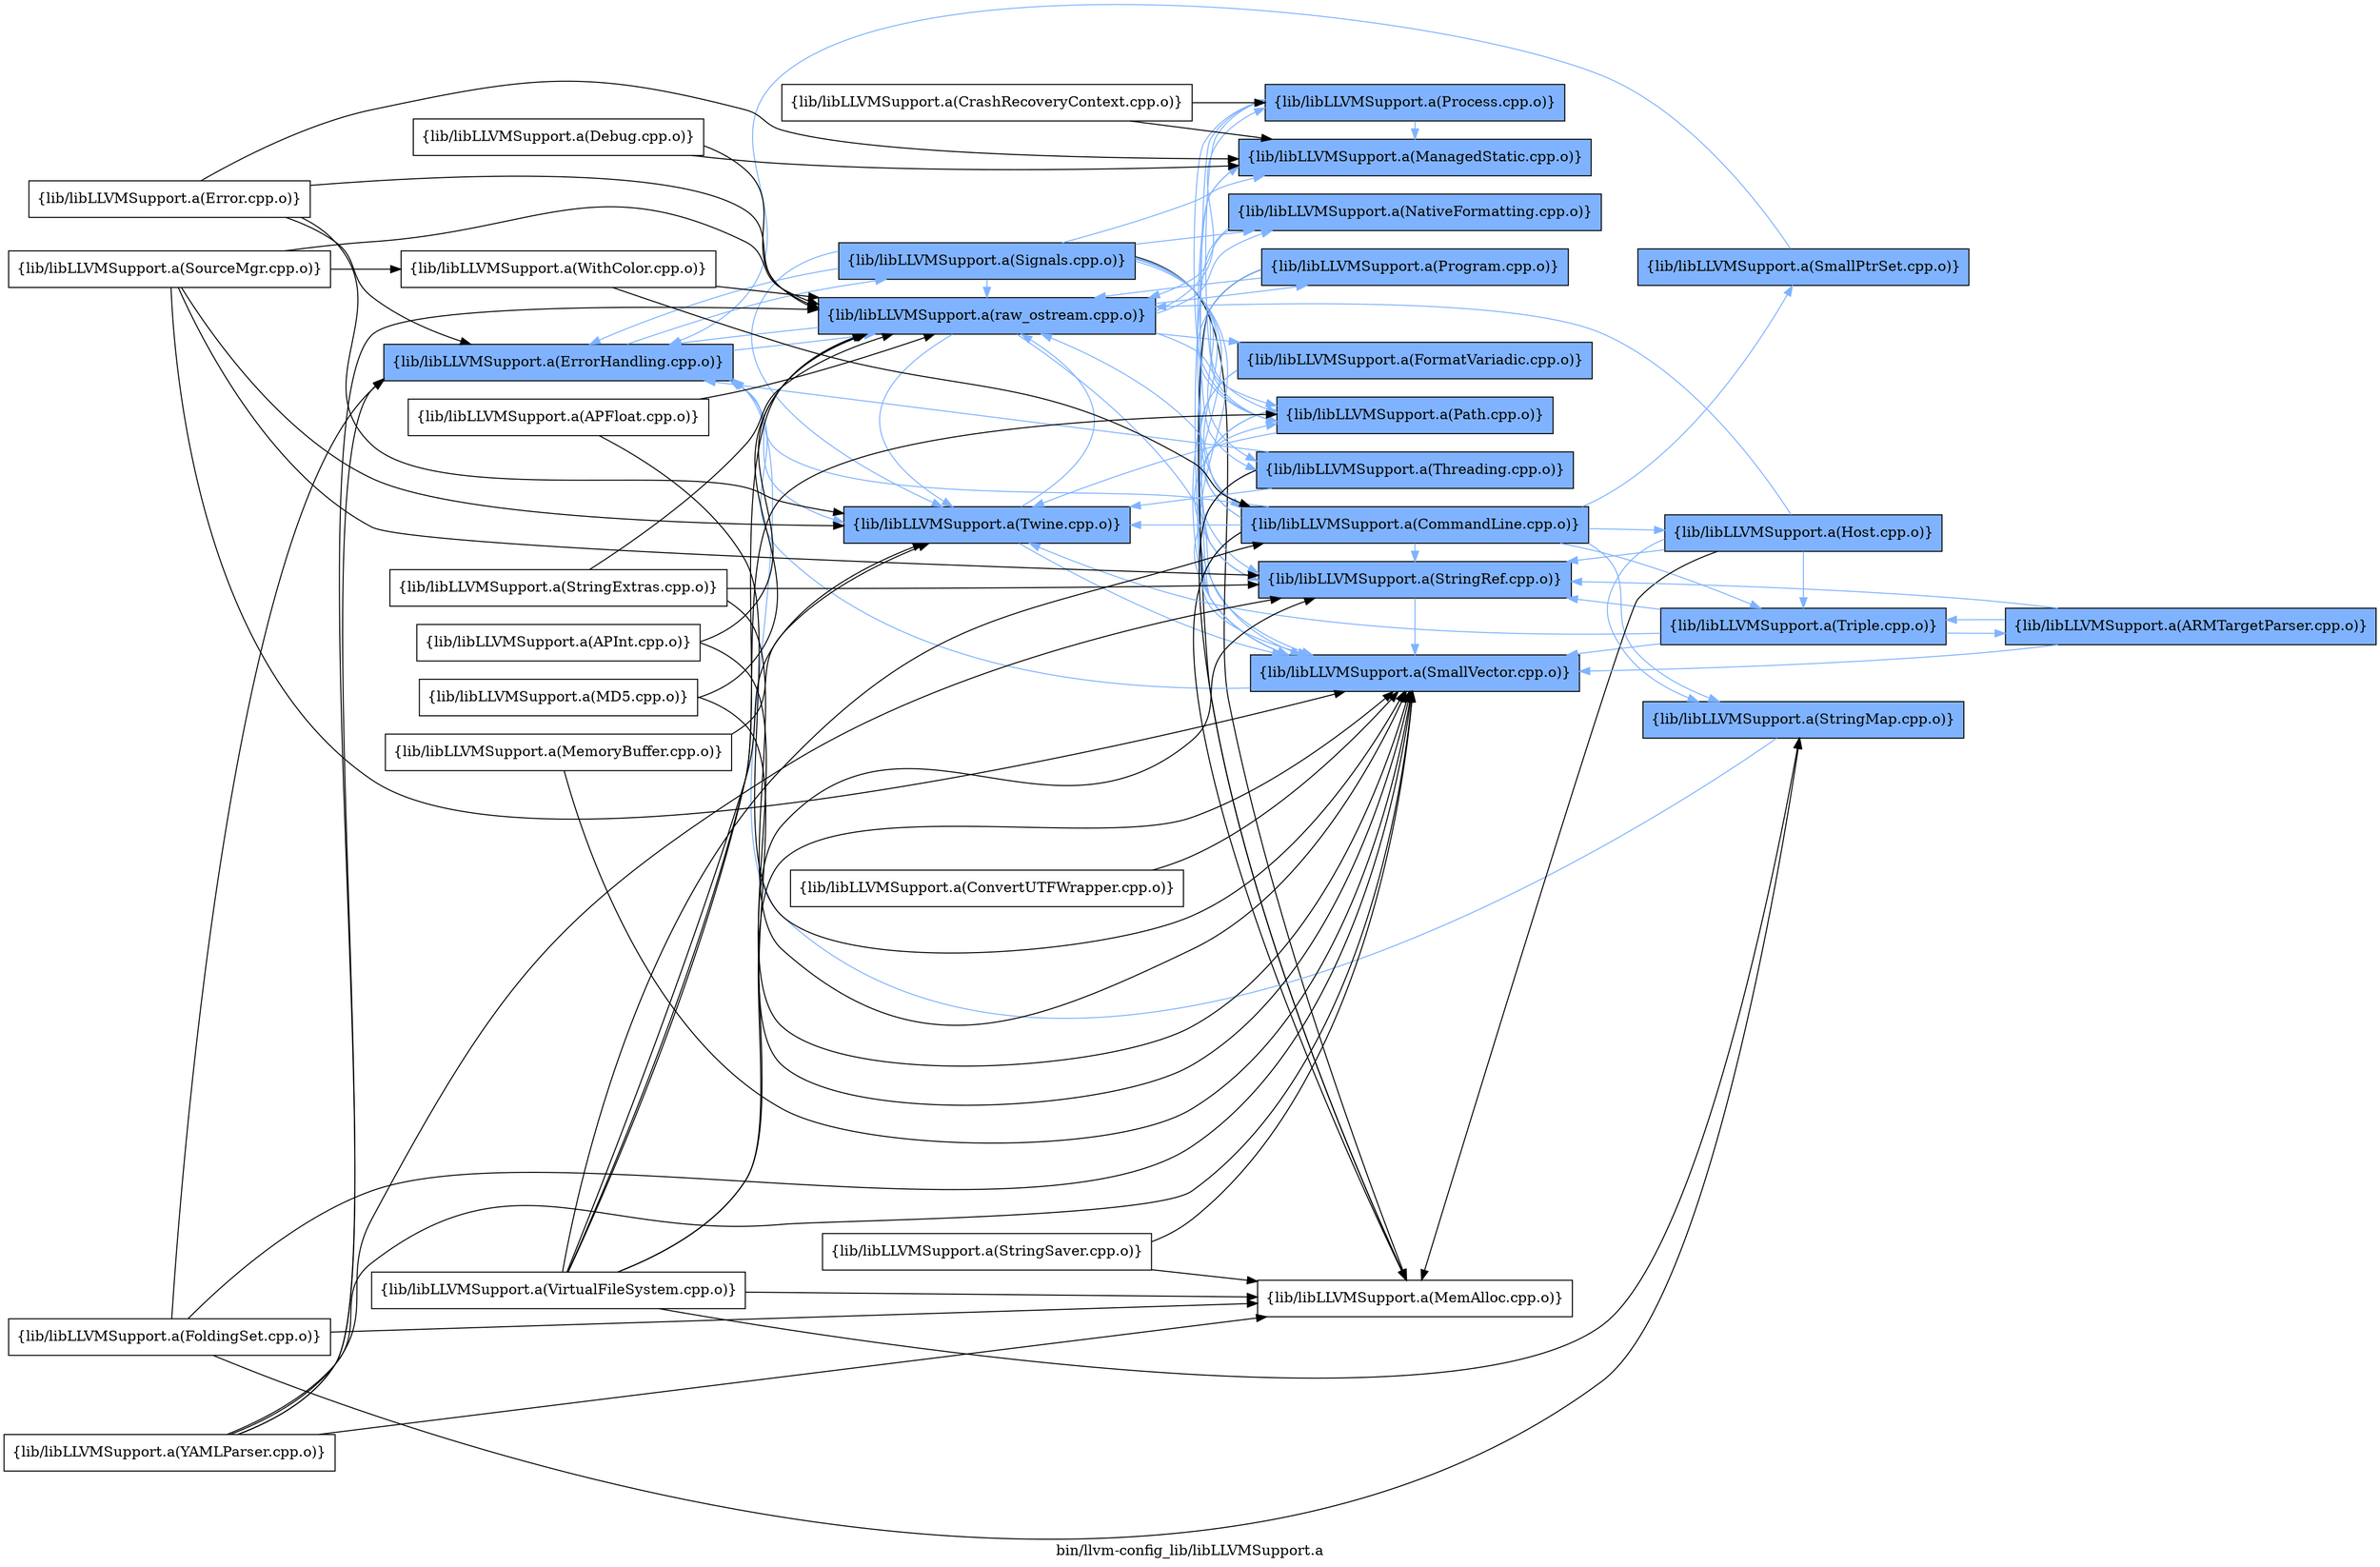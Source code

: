 digraph "bin/llvm-config_lib/libLLVMSupport.a" {
	label="bin/llvm-config_lib/libLLVMSupport.a";
	rankdir=LR;
	{ rank=same; Node0x5625bfc4c3a8;  }
	{ rank=same; Node0x5625bfc4b6d8; Node0x5625bfc4cb78; Node0x5625bfc4b728;  }
	{ rank=same; Node0x5625bfc4c128; Node0x5625bfc4d2f8; Node0x5625bfc4b278; Node0x5625bfc4c088; Node0x5625bfc4cc18; Node0x5625bfc4be58; Node0x5625bfc4c8f8; Node0x5625bfc4d578; Node0x5625bfc4d028; Node0x5625bfc4b598; Node0x5625bfc4c268;  }
	{ rank=same; Node0x5625bfc4c808; Node0x5625bfc4d0c8; Node0x5625bfc4cf88; Node0x5625bfc4b9a8;  }

	Node0x5625bfc4c3a8 [shape=record,shape=box,group=1,style=filled,fillcolor="0.600000 0.5 1",label="{lib/libLLVMSupport.a(ErrorHandling.cpp.o)}"];
	Node0x5625bfc4c3a8 -> Node0x5625bfc4b6d8[color="0.600000 0.5 1"];
	Node0x5625bfc4c3a8 -> Node0x5625bfc4cb78[color="0.600000 0.5 1"];
	Node0x5625bfc4c3a8 -> Node0x5625bfc4b728[color="0.600000 0.5 1"];
	Node0x5625bfc4d578 [shape=record,shape=box,group=0,label="{lib/libLLVMSupport.a(MemAlloc.cpp.o)}"];
	Node0x5625bfc4c128 [shape=record,shape=box,group=1,style=filled,fillcolor="0.600000 0.5 1",label="{lib/libLLVMSupport.a(SmallVector.cpp.o)}"];
	Node0x5625bfc4c128 -> Node0x5625bfc4c3a8[color="0.600000 0.5 1"];
	Node0x5625bfc4c808 [shape=record,shape=box,group=1,style=filled,fillcolor="0.600000 0.5 1",label="{lib/libLLVMSupport.a(StringMap.cpp.o)}"];
	Node0x5625bfc4c808 -> Node0x5625bfc4c3a8[color="0.600000 0.5 1"];
	Node0x5625bfc4d028 [shape=record,shape=box,group=1,style=filled,fillcolor="0.600000 0.5 1",label="{lib/libLLVMSupport.a(StringRef.cpp.o)}"];
	Node0x5625bfc4d028 -> Node0x5625bfc4c128[color="0.600000 0.5 1"];
	Node0x5625bfc4d0c8 [shape=record,shape=box,group=1,style=filled,fillcolor="0.600000 0.5 1",label="{lib/libLLVMSupport.a(Triple.cpp.o)}"];
	Node0x5625bfc4d0c8 -> Node0x5625bfc4c128[color="0.600000 0.5 1"];
	Node0x5625bfc4d0c8 -> Node0x5625bfc4d028[color="0.600000 0.5 1"];
	Node0x5625bfc4d0c8 -> Node0x5625bfc4b4a8[color="0.600000 0.5 1"];
	Node0x5625bfc4d0c8 -> Node0x5625bfc4b6d8[color="0.600000 0.5 1"];
	Node0x5625bfc4b6d8 [shape=record,shape=box,group=1,style=filled,fillcolor="0.600000 0.5 1",label="{lib/libLLVMSupport.a(Twine.cpp.o)}"];
	Node0x5625bfc4b6d8 -> Node0x5625bfc4c128[color="0.600000 0.5 1"];
	Node0x5625bfc4b6d8 -> Node0x5625bfc4cb78[color="0.600000 0.5 1"];
	Node0x5625bfc4c218 [shape=record,shape=box,group=0,label="{lib/libLLVMSupport.a(WithColor.cpp.o)}"];
	Node0x5625bfc4c218 -> Node0x5625bfc4b598;
	Node0x5625bfc4c218 -> Node0x5625bfc4cb78;
	Node0x5625bfc4cb78 [shape=record,shape=box,group=1,style=filled,fillcolor="0.600000 0.5 1",label="{lib/libLLVMSupport.a(raw_ostream.cpp.o)}"];
	Node0x5625bfc4cb78 -> Node0x5625bfc4c3a8[color="0.600000 0.5 1"];
	Node0x5625bfc4cb78 -> Node0x5625bfc4c128[color="0.600000 0.5 1"];
	Node0x5625bfc4cb78 -> Node0x5625bfc4b6d8[color="0.600000 0.5 1"];
	Node0x5625bfc4cb78 -> Node0x5625bfc4d2f8[color="0.600000 0.5 1"];
	Node0x5625bfc4cb78 -> Node0x5625bfc4b278[color="0.600000 0.5 1"];
	Node0x5625bfc4cb78 -> Node0x5625bfc4c088[color="0.600000 0.5 1"];
	Node0x5625bfc4cb78 -> Node0x5625bfc4cc18[color="0.600000 0.5 1"];
	Node0x5625bfc4cb78 -> Node0x5625bfc4be58[color="0.600000 0.5 1"];
	Node0x5625bfc4c088 [shape=record,shape=box,group=1,style=filled,fillcolor="0.600000 0.5 1",label="{lib/libLLVMSupport.a(Path.cpp.o)}"];
	Node0x5625bfc4c088 -> Node0x5625bfc4c128[color="0.600000 0.5 1"];
	Node0x5625bfc4c088 -> Node0x5625bfc4d028[color="0.600000 0.5 1"];
	Node0x5625bfc4c088 -> Node0x5625bfc4b6d8[color="0.600000 0.5 1"];
	Node0x5625bfc4c088 -> Node0x5625bfc4cc18[color="0.600000 0.5 1"];
	Node0x5625bfc4b728 [shape=record,shape=box,group=1,style=filled,fillcolor="0.600000 0.5 1",label="{lib/libLLVMSupport.a(Signals.cpp.o)}"];
	Node0x5625bfc4b728 -> Node0x5625bfc4c3a8[color="0.600000 0.5 1"];
	Node0x5625bfc4b728 -> Node0x5625bfc4c8f8[color="0.600000 0.5 1"];
	Node0x5625bfc4b728 -> Node0x5625bfc4d578;
	Node0x5625bfc4b728 -> Node0x5625bfc4c128[color="0.600000 0.5 1"];
	Node0x5625bfc4b728 -> Node0x5625bfc4d028[color="0.600000 0.5 1"];
	Node0x5625bfc4b728 -> Node0x5625bfc4b6d8[color="0.600000 0.5 1"];
	Node0x5625bfc4b728 -> Node0x5625bfc4b598[color="0.600000 0.5 1"];
	Node0x5625bfc4b728 -> Node0x5625bfc4cb78[color="0.600000 0.5 1"];
	Node0x5625bfc4b728 -> Node0x5625bfc4d2f8[color="0.600000 0.5 1"];
	Node0x5625bfc4b728 -> Node0x5625bfc4c088[color="0.600000 0.5 1"];
	Node0x5625bfc4b728 -> Node0x5625bfc4c268[color="0.600000 0.5 1"];
	Node0x5625bfc4bc78 [shape=record,shape=box,group=0,label="{lib/libLLVMSupport.a(Debug.cpp.o)}"];
	Node0x5625bfc4bc78 -> Node0x5625bfc4c8f8;
	Node0x5625bfc4bc78 -> Node0x5625bfc4cb78;
	Node0x5625bfc4c8f8 [shape=record,shape=box,group=1,style=filled,fillcolor="0.600000 0.5 1",label="{lib/libLLVMSupport.a(ManagedStatic.cpp.o)}"];
	Node0x5625bfc4c8f8 -> Node0x5625bfc4c268[color="0.600000 0.5 1"];
	Node0x5625bfc4c268 [shape=record,shape=box,group=1,style=filled,fillcolor="0.600000 0.5 1",label="{lib/libLLVMSupport.a(Threading.cpp.o)}"];
	Node0x5625bfc4c268 -> Node0x5625bfc4c3a8[color="0.600000 0.5 1"];
	Node0x5625bfc4c268 -> Node0x5625bfc4d578;
	Node0x5625bfc4c268 -> Node0x5625bfc4c128[color="0.600000 0.5 1"];
	Node0x5625bfc4c268 -> Node0x5625bfc4b6d8[color="0.600000 0.5 1"];
	Node0x5625bfc4d7f8 [shape=record,shape=box,group=0,label="{lib/libLLVMSupport.a(APFloat.cpp.o)}"];
	Node0x5625bfc4d7f8 -> Node0x5625bfc4c128;
	Node0x5625bfc4d7f8 -> Node0x5625bfc4cb78;
	Node0x5625bfc4b778 [shape=record,shape=box,group=0,label="{lib/libLLVMSupport.a(Error.cpp.o)}"];
	Node0x5625bfc4b778 -> Node0x5625bfc4c3a8;
	Node0x5625bfc4b778 -> Node0x5625bfc4c8f8;
	Node0x5625bfc4b778 -> Node0x5625bfc4b6d8;
	Node0x5625bfc4b778 -> Node0x5625bfc4cb78;
	Node0x5625bfc4bef8 [shape=record,shape=box,group=0,label="{lib/libLLVMSupport.a(APInt.cpp.o)}"];
	Node0x5625bfc4bef8 -> Node0x5625bfc4c128;
	Node0x5625bfc4bef8 -> Node0x5625bfc4cb78;
	Node0x5625bfc4c678 [shape=record,shape=box,group=0,label="{lib/libLLVMSupport.a(FoldingSet.cpp.o)}"];
	Node0x5625bfc4c678 -> Node0x5625bfc4c3a8;
	Node0x5625bfc4c678 -> Node0x5625bfc4d578;
	Node0x5625bfc4c678 -> Node0x5625bfc4c128;
	Node0x5625bfc4c678 -> Node0x5625bfc4c808;
	Node0x5625bfc4b4a8 [shape=record,shape=box,group=1,style=filled,fillcolor="0.600000 0.5 1",label="{lib/libLLVMSupport.a(ARMTargetParser.cpp.o)}"];
	Node0x5625bfc4b4a8 -> Node0x5625bfc4c128[color="0.600000 0.5 1"];
	Node0x5625bfc4b4a8 -> Node0x5625bfc4d028[color="0.600000 0.5 1"];
	Node0x5625bfc4b4a8 -> Node0x5625bfc4d0c8[color="0.600000 0.5 1"];
	Node0x5625bfc4b598 [shape=record,shape=box,group=1,style=filled,fillcolor="0.600000 0.5 1",label="{lib/libLLVMSupport.a(CommandLine.cpp.o)}"];
	Node0x5625bfc4b598 -> Node0x5625bfc4c3a8[color="0.600000 0.5 1"];
	Node0x5625bfc4b598 -> Node0x5625bfc4c8f8[color="0.600000 0.5 1"];
	Node0x5625bfc4b598 -> Node0x5625bfc4d578;
	Node0x5625bfc4b598 -> Node0x5625bfc4c128[color="0.600000 0.5 1"];
	Node0x5625bfc4b598 -> Node0x5625bfc4c808[color="0.600000 0.5 1"];
	Node0x5625bfc4b598 -> Node0x5625bfc4d028[color="0.600000 0.5 1"];
	Node0x5625bfc4b598 -> Node0x5625bfc4d0c8[color="0.600000 0.5 1"];
	Node0x5625bfc4b598 -> Node0x5625bfc4b6d8[color="0.600000 0.5 1"];
	Node0x5625bfc4b598 -> Node0x5625bfc4cf88[color="0.600000 0.5 1"];
	Node0x5625bfc4b598 -> Node0x5625bfc4cb78[color="0.600000 0.5 1"];
	Node0x5625bfc4b598 -> Node0x5625bfc4b9a8[color="0.600000 0.5 1"];
	Node0x5625bfc4b598 -> Node0x5625bfc4c088[color="0.600000 0.5 1"];
	Node0x5625bfc4cf88 [shape=record,shape=box,group=1,style=filled,fillcolor="0.600000 0.5 1",label="{lib/libLLVMSupport.a(SmallPtrSet.cpp.o)}"];
	Node0x5625bfc4cf88 -> Node0x5625bfc4c3a8[color="0.600000 0.5 1"];
	Node0x5625bfc4b9a8 [shape=record,shape=box,group=1,style=filled,fillcolor="0.600000 0.5 1",label="{lib/libLLVMSupport.a(Host.cpp.o)}"];
	Node0x5625bfc4b9a8 -> Node0x5625bfc4d578;
	Node0x5625bfc4b9a8 -> Node0x5625bfc4c808[color="0.600000 0.5 1"];
	Node0x5625bfc4b9a8 -> Node0x5625bfc4d028[color="0.600000 0.5 1"];
	Node0x5625bfc4b9a8 -> Node0x5625bfc4d0c8[color="0.600000 0.5 1"];
	Node0x5625bfc4b9a8 -> Node0x5625bfc4cb78[color="0.600000 0.5 1"];
	Node0x5625bfc4b368 [shape=record,shape=box,group=0,label="{lib/libLLVMSupport.a(StringSaver.cpp.o)}"];
	Node0x5625bfc4b368 -> Node0x5625bfc4d578;
	Node0x5625bfc4b368 -> Node0x5625bfc4c128;
	Node0x5625bfc4c9e8 [shape=record,shape=box,group=0,label="{lib/libLLVMSupport.a(VirtualFileSystem.cpp.o)}"];
	Node0x5625bfc4c9e8 -> Node0x5625bfc4d578;
	Node0x5625bfc4c9e8 -> Node0x5625bfc4c128;
	Node0x5625bfc4c9e8 -> Node0x5625bfc4c808;
	Node0x5625bfc4c9e8 -> Node0x5625bfc4d028;
	Node0x5625bfc4c9e8 -> Node0x5625bfc4b6d8;
	Node0x5625bfc4c9e8 -> Node0x5625bfc4b598;
	Node0x5625bfc4c9e8 -> Node0x5625bfc4cb78;
	Node0x5625bfc4c9e8 -> Node0x5625bfc4c088;
	Node0x5625bfc4c7b8 [shape=record,shape=box,group=0,label="{lib/libLLVMSupport.a(MemoryBuffer.cpp.o)}"];
	Node0x5625bfc4c7b8 -> Node0x5625bfc4c128;
	Node0x5625bfc4c7b8 -> Node0x5625bfc4b6d8;
	Node0x5625bfc4bb38 [shape=record,shape=box,group=0,label="{lib/libLLVMSupport.a(SourceMgr.cpp.o)}"];
	Node0x5625bfc4bb38 -> Node0x5625bfc4c128;
	Node0x5625bfc4bb38 -> Node0x5625bfc4d028;
	Node0x5625bfc4bb38 -> Node0x5625bfc4b6d8;
	Node0x5625bfc4bb38 -> Node0x5625bfc4c218;
	Node0x5625bfc4bb38 -> Node0x5625bfc4cb78;
	Node0x5625bfc4b8b8 [shape=record,shape=box,group=0,label="{lib/libLLVMSupport.a(ConvertUTFWrapper.cpp.o)}"];
	Node0x5625bfc4b8b8 -> Node0x5625bfc4c128;
	Node0x5625bfc4cee8 [shape=record,shape=box,group=0,label="{lib/libLLVMSupport.a(YAMLParser.cpp.o)}"];
	Node0x5625bfc4cee8 -> Node0x5625bfc4c3a8;
	Node0x5625bfc4cee8 -> Node0x5625bfc4d578;
	Node0x5625bfc4cee8 -> Node0x5625bfc4c128;
	Node0x5625bfc4cee8 -> Node0x5625bfc4d028;
	Node0x5625bfc4cee8 -> Node0x5625bfc4cb78;
	Node0x5625bfc4d2f8 [shape=record,shape=box,group=1,style=filled,fillcolor="0.600000 0.5 1",label="{lib/libLLVMSupport.a(NativeFormatting.cpp.o)}"];
	Node0x5625bfc4d2f8 -> Node0x5625bfc4c128[color="0.600000 0.5 1"];
	Node0x5625bfc4d2f8 -> Node0x5625bfc4cb78[color="0.600000 0.5 1"];
	Node0x5625bfc4b278 [shape=record,shape=box,group=1,style=filled,fillcolor="0.600000 0.5 1",label="{lib/libLLVMSupport.a(FormatVariadic.cpp.o)}"];
	Node0x5625bfc4b278 -> Node0x5625bfc4c128[color="0.600000 0.5 1"];
	Node0x5625bfc4b278 -> Node0x5625bfc4d028[color="0.600000 0.5 1"];
	Node0x5625bfc4cc18 [shape=record,shape=box,group=1,style=filled,fillcolor="0.600000 0.5 1",label="{lib/libLLVMSupport.a(Process.cpp.o)}"];
	Node0x5625bfc4cc18 -> Node0x5625bfc4c8f8[color="0.600000 0.5 1"];
	Node0x5625bfc4cc18 -> Node0x5625bfc4c128[color="0.600000 0.5 1"];
	Node0x5625bfc4cc18 -> Node0x5625bfc4c088[color="0.600000 0.5 1"];
	Node0x5625bfc4be58 [shape=record,shape=box,group=1,style=filled,fillcolor="0.600000 0.5 1",label="{lib/libLLVMSupport.a(Program.cpp.o)}"];
	Node0x5625bfc4be58 -> Node0x5625bfc4d578;
	Node0x5625bfc4be58 -> Node0x5625bfc4c128[color="0.600000 0.5 1"];
	Node0x5625bfc4be58 -> Node0x5625bfc4d028[color="0.600000 0.5 1"];
	Node0x5625bfc4be58 -> Node0x5625bfc4cb78[color="0.600000 0.5 1"];
	Node0x5625bfc4be58 -> Node0x5625bfc4c088[color="0.600000 0.5 1"];
	Node0x5625bfc4c8a8 [shape=record,shape=box,group=0,label="{lib/libLLVMSupport.a(MD5.cpp.o)}"];
	Node0x5625bfc4c8a8 -> Node0x5625bfc4c128;
	Node0x5625bfc4c8a8 -> Node0x5625bfc4cb78;
	Node0x5625bfc4d398 [shape=record,shape=box,group=0,label="{lib/libLLVMSupport.a(CrashRecoveryContext.cpp.o)}"];
	Node0x5625bfc4d398 -> Node0x5625bfc4c8f8;
	Node0x5625bfc4d398 -> Node0x5625bfc4cc18;
	Node0x5625bfc4b1d8 [shape=record,shape=box,group=0,label="{lib/libLLVMSupport.a(StringExtras.cpp.o)}"];
	Node0x5625bfc4b1d8 -> Node0x5625bfc4c128;
	Node0x5625bfc4b1d8 -> Node0x5625bfc4d028;
	Node0x5625bfc4b1d8 -> Node0x5625bfc4cb78;
}
